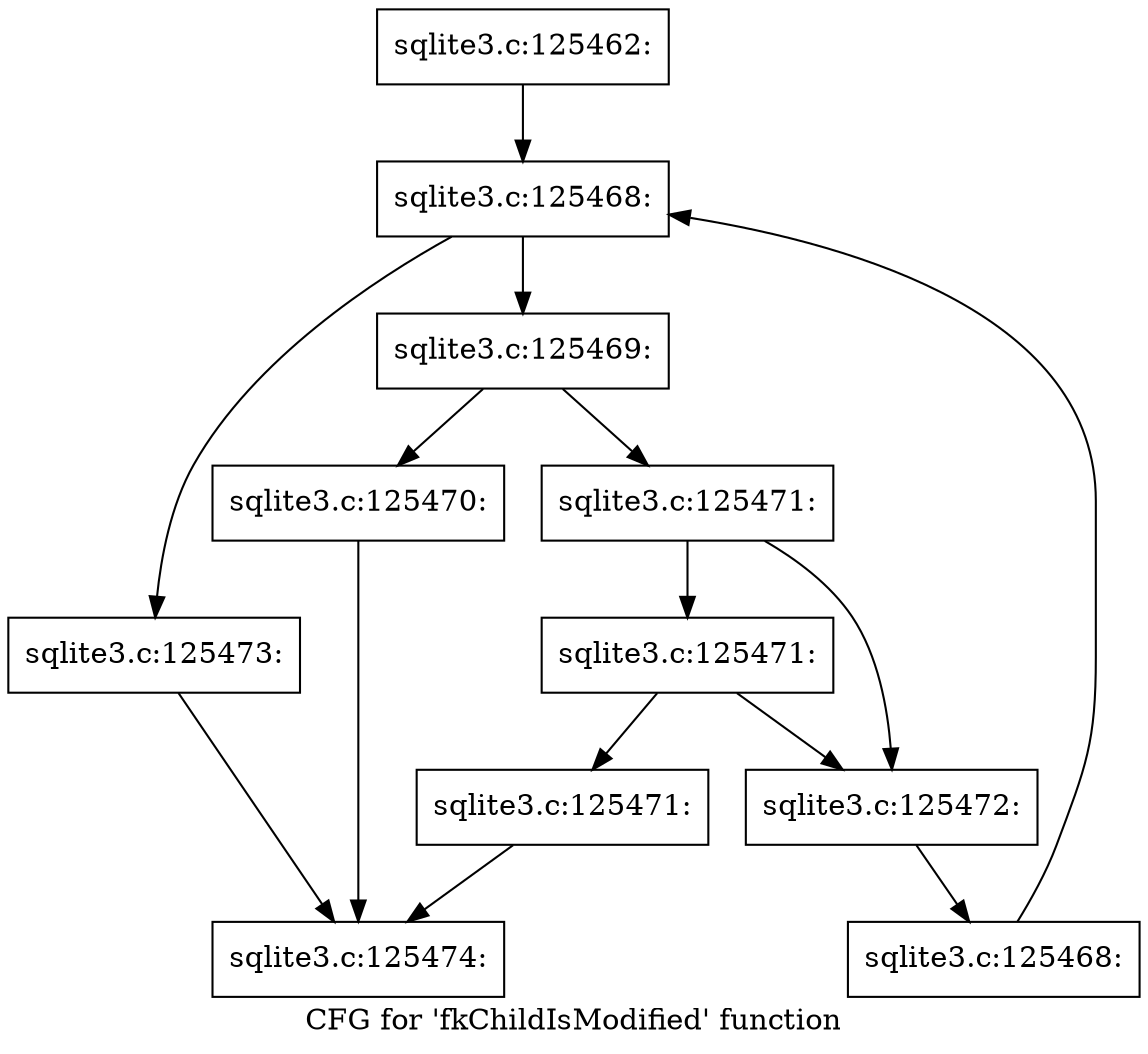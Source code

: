 digraph "CFG for 'fkChildIsModified' function" {
	label="CFG for 'fkChildIsModified' function";

	Node0x55c0f9d25bd0 [shape=record,label="{sqlite3.c:125462:}"];
	Node0x55c0f9d25bd0 -> Node0x55c0f9d2e980;
	Node0x55c0f9d2e980 [shape=record,label="{sqlite3.c:125468:}"];
	Node0x55c0f9d2e980 -> Node0x55c0f9d2eba0;
	Node0x55c0f9d2e980 -> Node0x55c0f9d2e7d0;
	Node0x55c0f9d2eba0 [shape=record,label="{sqlite3.c:125469:}"];
	Node0x55c0f9d2eba0 -> Node0x55c0f9d2f950;
	Node0x55c0f9d2eba0 -> Node0x55c0f9d2f9a0;
	Node0x55c0f9d2f950 [shape=record,label="{sqlite3.c:125470:}"];
	Node0x55c0f9d2f950 -> Node0x55c0f9d25d50;
	Node0x55c0f9d2f9a0 [shape=record,label="{sqlite3.c:125471:}"];
	Node0x55c0f9d2f9a0 -> Node0x55c0f9d30120;
	Node0x55c0f9d2f9a0 -> Node0x55c0f9d300d0;
	Node0x55c0f9d30120 [shape=record,label="{sqlite3.c:125471:}"];
	Node0x55c0f9d30120 -> Node0x55c0f9d30080;
	Node0x55c0f9d30120 -> Node0x55c0f9d300d0;
	Node0x55c0f9d30080 [shape=record,label="{sqlite3.c:125471:}"];
	Node0x55c0f9d30080 -> Node0x55c0f9d25d50;
	Node0x55c0f9d300d0 [shape=record,label="{sqlite3.c:125472:}"];
	Node0x55c0f9d300d0 -> Node0x55c0f9d2eb10;
	Node0x55c0f9d2eb10 [shape=record,label="{sqlite3.c:125468:}"];
	Node0x55c0f9d2eb10 -> Node0x55c0f9d2e980;
	Node0x55c0f9d2e7d0 [shape=record,label="{sqlite3.c:125473:}"];
	Node0x55c0f9d2e7d0 -> Node0x55c0f9d25d50;
	Node0x55c0f9d25d50 [shape=record,label="{sqlite3.c:125474:}"];
}
